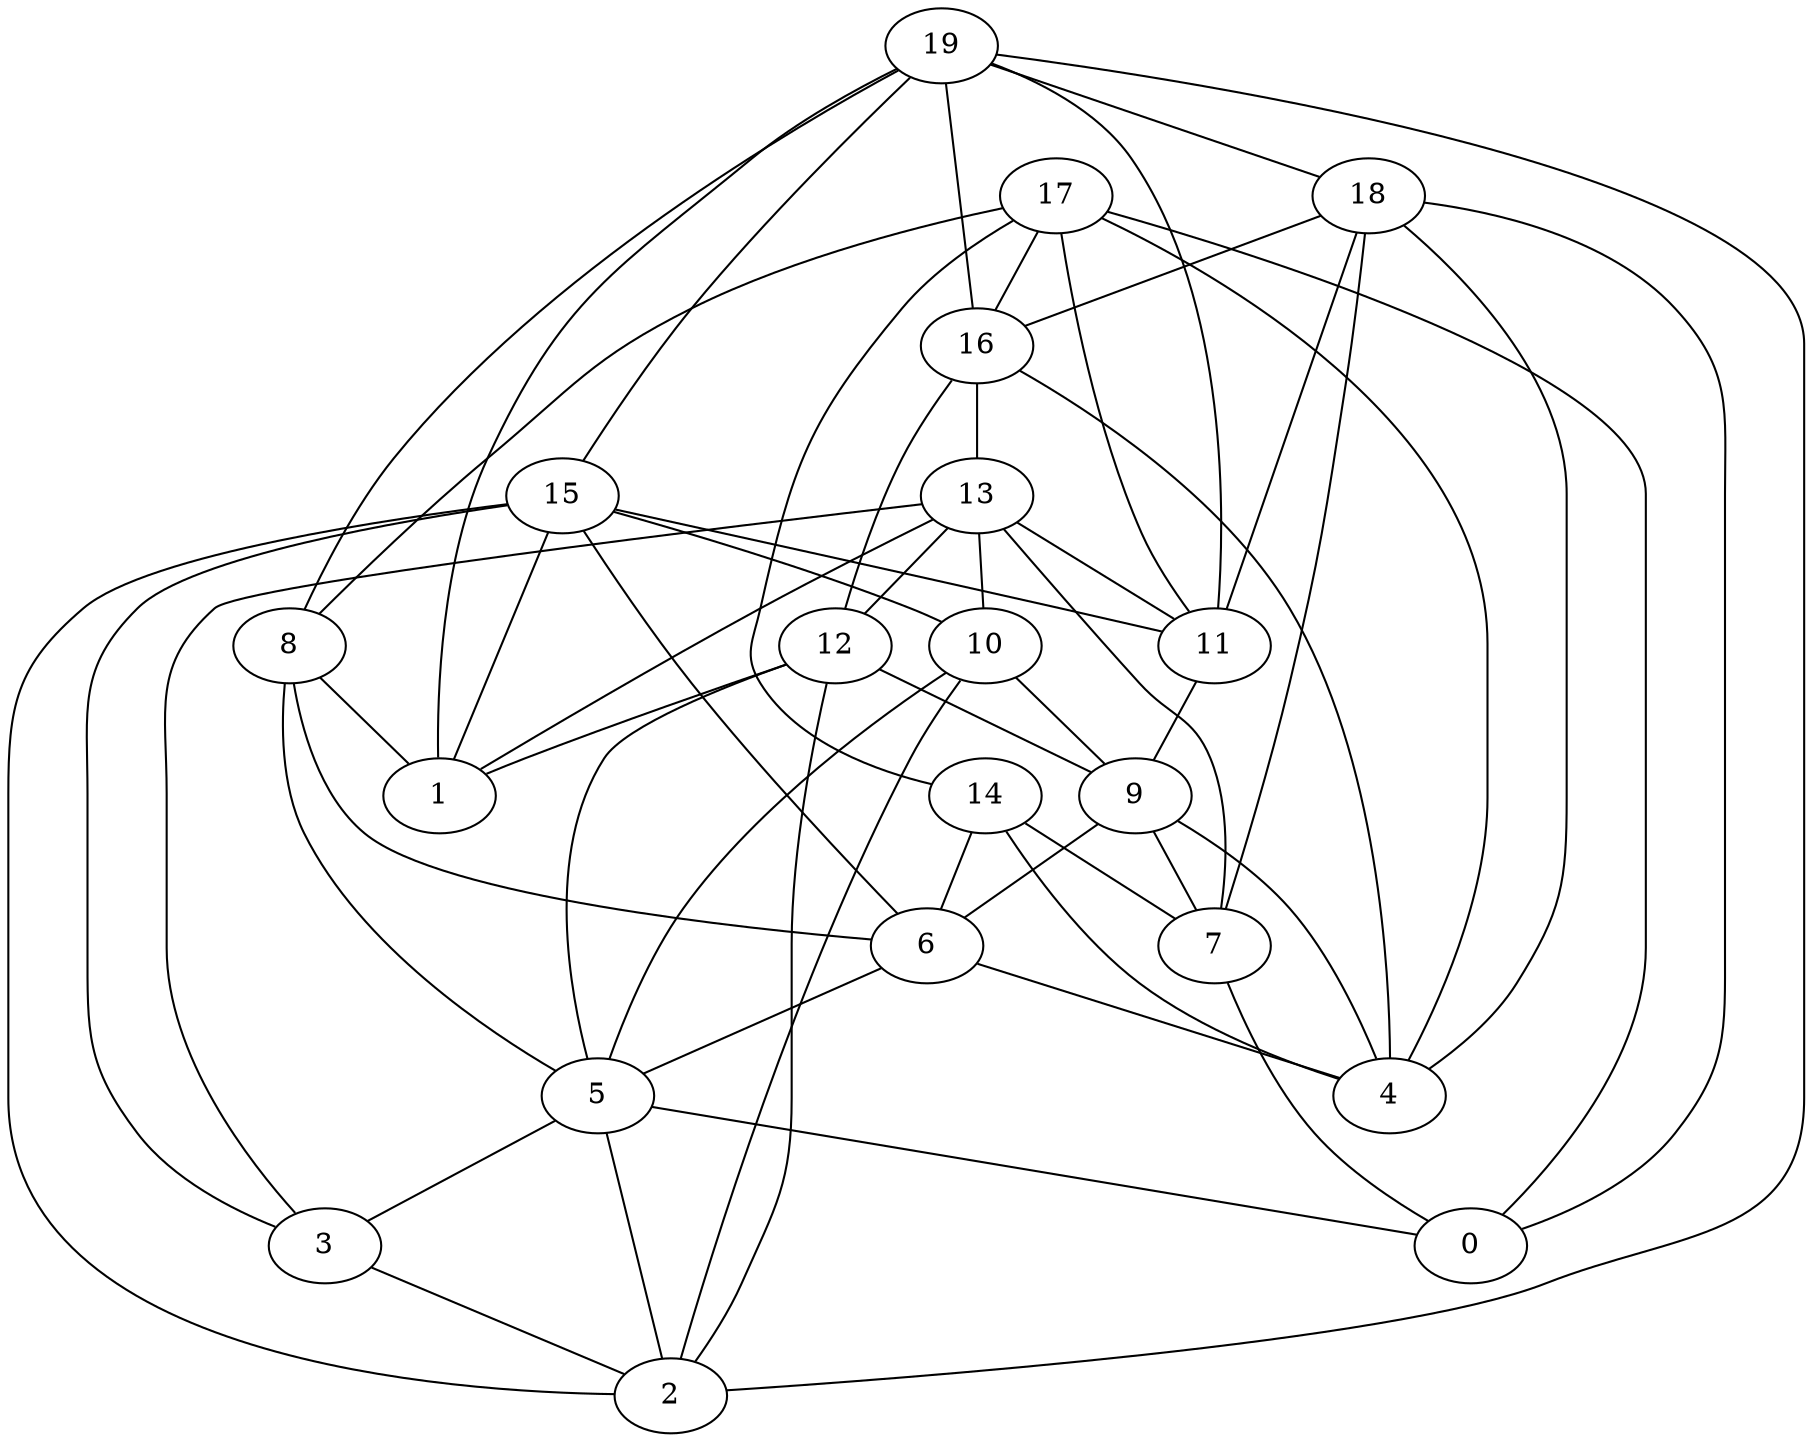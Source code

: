 digraph G {

subgraph G1 {
11 -> 9 [dir = none]
6 -> 4 [dir = none]
6 -> 5 [dir = none]
3 -> 2 [dir = none]
9 -> 7 [dir = none]
9 -> 6 [dir = none]
9 -> 4 [dir = none]
10 -> 5 [dir = none]
10 -> 9 [dir = none]
10 -> 2 [dir = none]
15 -> 2 [dir = none]
15 -> 3 [dir = none]
15 -> 6 [dir = none]
15 -> 1 [dir = none]
15 -> 11 [dir = none]
15 -> 10 [dir = none]
7 -> 0 [dir = none]
14 -> 4 [dir = none]
14 -> 6 [dir = none]
14 -> 7 [dir = none]
18 -> 11 [dir = none]
18 -> 0 [dir = none]
18 -> 16 [dir = none]
18 -> 4 [dir = none]
18 -> 7 [dir = none]
5 -> 3 [dir = none]
5 -> 0 [dir = none]
5 -> 2 [dir = none]
13 -> 10 [dir = none]
13 -> 3 [dir = none]
13 -> 11 [dir = none]
13 -> 7 [dir = none]
13 -> 12 [dir = none]
13 -> 1 [dir = none]
19 -> 8 [dir = none]
19 -> 11 [dir = none]
19 -> 1 [dir = none]
19 -> 16 [dir = none]
19 -> 15 [dir = none]
19 -> 2 [dir = none]
19 -> 18 [dir = none]
17 -> 0 [dir = none]
17 -> 14 [dir = none]
17 -> 11 [dir = none]
17 -> 16 [dir = none]
17 -> 4 [dir = none]
17 -> 8 [dir = none]
16 -> 13 [dir = none]
16 -> 4 [dir = none]
16 -> 12 [dir = none]
8 -> 5 [dir = none]
8 -> 1 [dir = none]
8 -> 6 [dir = none]
12 -> 2 [dir = none]
12 -> 9 [dir = none]
12 -> 5 [dir = none]
12 -> 1 [dir = none]
}

}
